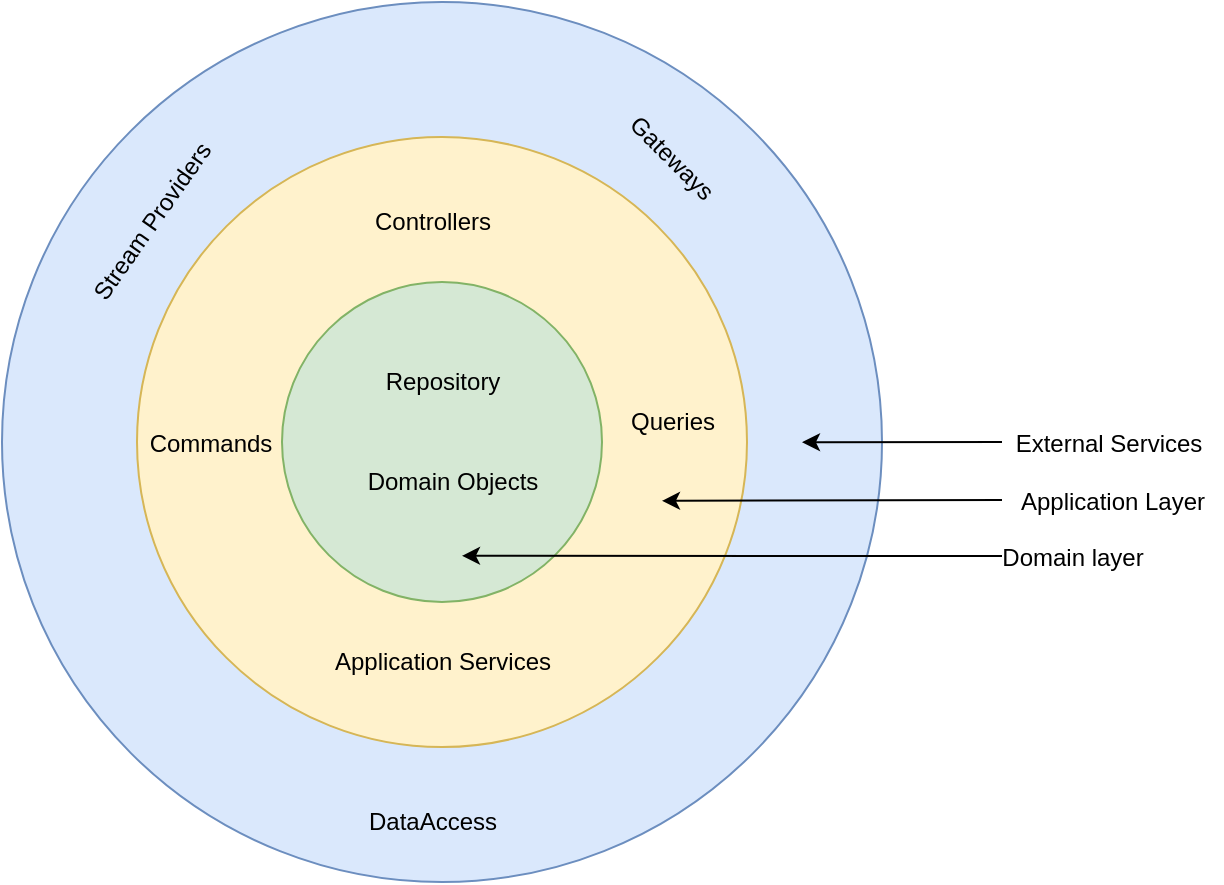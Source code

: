 <mxfile version="14.4.3" type="device"><diagram id="s3CTaFBBsZj8DIzrFhxJ" name="Page-1"><mxGraphModel dx="1315" dy="764" grid="1" gridSize="10" guides="1" tooltips="1" connect="1" arrows="1" fold="1" page="1" pageScale="1" pageWidth="850" pageHeight="1100" math="0" shadow="0"><root><mxCell id="0"/><mxCell id="1" parent="0"/><mxCell id="lzjZZzdZl9T7OLuHpTUY-1" value="" style="ellipse;whiteSpace=wrap;html=1;aspect=fixed;fillColor=#dae8fc;strokeColor=#6c8ebf;" parent="1" vertex="1"><mxGeometry x="370" y="430" width="440" height="440" as="geometry"/></mxCell><mxCell id="lzjZZzdZl9T7OLuHpTUY-2" value="" style="ellipse;whiteSpace=wrap;html=1;aspect=fixed;fillColor=#fff2cc;strokeColor=#d6b656;" parent="1" vertex="1"><mxGeometry x="437.5" y="497.5" width="305" height="305" as="geometry"/></mxCell><mxCell id="lzjZZzdZl9T7OLuHpTUY-3" value="" style="ellipse;whiteSpace=wrap;html=1;aspect=fixed;fillColor=#d5e8d4;strokeColor=#82b366;" parent="1" vertex="1"><mxGeometry x="510" y="570" width="160" height="160" as="geometry"/></mxCell><mxCell id="lzjZZzdZl9T7OLuHpTUY-4" value="Application Services" style="text;html=1;resizable=0;autosize=1;align=center;verticalAlign=middle;points=[];fillColor=none;strokeColor=none;rounded=0;rotation=0;" parent="1" vertex="1"><mxGeometry x="530" y="750" width="120" height="20" as="geometry"/></mxCell><mxCell id="lzjZZzdZl9T7OLuHpTUY-5" value="Gateways" style="text;html=1;resizable=0;autosize=1;align=center;verticalAlign=middle;points=[];fillColor=none;strokeColor=none;rounded=0;rotation=45;" parent="1" vertex="1"><mxGeometry x="670" y="497.5" width="70" height="20" as="geometry"/></mxCell><mxCell id="lzjZZzdZl9T7OLuHpTUY-6" value="Controllers" style="text;html=1;resizable=0;autosize=1;align=center;verticalAlign=middle;points=[];fillColor=none;strokeColor=none;rounded=0;rotation=0;" parent="1" vertex="1"><mxGeometry x="550" y="530" width="70" height="20" as="geometry"/></mxCell><mxCell id="lzjZZzdZl9T7OLuHpTUY-7" value="Queries" style="text;html=1;resizable=0;autosize=1;align=center;verticalAlign=middle;points=[];fillColor=none;strokeColor=none;rounded=0;rotation=0;" parent="1" vertex="1"><mxGeometry x="675" y="630" width="60" height="20" as="geometry"/></mxCell><mxCell id="lzjZZzdZl9T7OLuHpTUY-9" value="Commands" style="text;html=1;resizable=0;autosize=1;align=center;verticalAlign=middle;points=[];fillColor=none;strokeColor=none;rounded=0;rotation=0;" parent="1" vertex="1"><mxGeometry x="433.5" y="641" width="80" height="20" as="geometry"/></mxCell><mxCell id="lzjZZzdZl9T7OLuHpTUY-11" value="" style="endArrow=classic;html=1;entryX=0.793;entryY=0.215;entryDx=0;entryDy=0;entryPerimeter=0;" parent="1" edge="1"><mxGeometry width="50" height="50" relative="1" as="geometry"><mxPoint x="870" y="679" as="sourcePoint"/><mxPoint x="700" y="679.43" as="targetPoint"/></mxGeometry></mxCell><mxCell id="lzjZZzdZl9T7OLuHpTUY-12" value="" style="endArrow=classic;html=1;entryX=0.793;entryY=0.215;entryDx=0;entryDy=0;entryPerimeter=0;" parent="1" edge="1"><mxGeometry width="50" height="50" relative="1" as="geometry"><mxPoint x="870" y="707" as="sourcePoint"/><mxPoint x="600" y="706.93" as="targetPoint"/></mxGeometry></mxCell><mxCell id="lzjZZzdZl9T7OLuHpTUY-13" value="" style="endArrow=classic;html=1;entryX=0.793;entryY=0.215;entryDx=0;entryDy=0;entryPerimeter=0;" parent="1" edge="1"><mxGeometry width="50" height="50" relative="1" as="geometry"><mxPoint x="870" y="650" as="sourcePoint"/><mxPoint x="770" y="650.1" as="targetPoint"/></mxGeometry></mxCell><mxCell id="lzjZZzdZl9T7OLuHpTUY-14" value="External Services" style="text;html=1;resizable=0;autosize=1;align=center;verticalAlign=middle;points=[];fillColor=none;strokeColor=none;rounded=0;" parent="1" vertex="1"><mxGeometry x="868" y="641" width="110" height="20" as="geometry"/></mxCell><mxCell id="lzjZZzdZl9T7OLuHpTUY-15" value="Application Layer" style="text;html=1;resizable=0;autosize=1;align=center;verticalAlign=middle;points=[];fillColor=none;strokeColor=none;rounded=0;" parent="1" vertex="1"><mxGeometry x="870" y="670" width="110" height="20" as="geometry"/></mxCell><mxCell id="lzjZZzdZl9T7OLuHpTUY-16" value="Domain layer" style="text;html=1;resizable=0;autosize=1;align=center;verticalAlign=middle;points=[];fillColor=none;strokeColor=none;rounded=0;" parent="1" vertex="1"><mxGeometry x="860" y="697.5" width="90" height="20" as="geometry"/></mxCell><mxCell id="lzjZZzdZl9T7OLuHpTUY-17" value="Stream Providers" style="text;html=1;resizable=0;autosize=1;align=center;verticalAlign=middle;points=[];fillColor=none;strokeColor=none;rounded=0;rotation=-55;" parent="1" vertex="1"><mxGeometry x="390" y="530" width="110" height="20" as="geometry"/></mxCell><mxCell id="6ZrrCfRBOccg48ILXbUJ-1" value="DataAccess" style="text;html=1;resizable=0;autosize=1;align=center;verticalAlign=middle;points=[];fillColor=none;strokeColor=none;rounded=0;rotation=0;" vertex="1" parent="1"><mxGeometry x="545" y="830" width="80" height="20" as="geometry"/></mxCell><mxCell id="6ZrrCfRBOccg48ILXbUJ-2" value="Repository" style="text;html=1;resizable=0;autosize=1;align=center;verticalAlign=middle;points=[];fillColor=none;strokeColor=none;rounded=0;rotation=0;" vertex="1" parent="1"><mxGeometry x="555" y="610" width="70" height="20" as="geometry"/></mxCell><mxCell id="6ZrrCfRBOccg48ILXbUJ-3" value="Domain Objects" style="text;html=1;resizable=0;autosize=1;align=center;verticalAlign=middle;points=[];fillColor=none;strokeColor=none;rounded=0;rotation=0;" vertex="1" parent="1"><mxGeometry x="545" y="660" width="100" height="20" as="geometry"/></mxCell></root></mxGraphModel></diagram></mxfile>